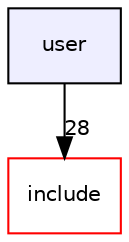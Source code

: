 digraph "/home/alett84/Pids/user" {
  compound=true
  node [ fontsize="10", fontname="Helvetica"];
  edge [ labelfontsize="10", labelfontname="Helvetica"];
  dir_111cd2f11cffd6d6d28d89ee0389ee9e [shape=box, label="user", style="filled", fillcolor="#eeeeff", pencolor="black", URL="dir_111cd2f11cffd6d6d28d89ee0389ee9e.html"];
  dir_d44c64559bbebec7f509842c48db8b23 [shape=box label="include" fillcolor="white" style="filled" color="red" URL="dir_d44c64559bbebec7f509842c48db8b23.html"];
  dir_111cd2f11cffd6d6d28d89ee0389ee9e->dir_d44c64559bbebec7f509842c48db8b23 [headlabel="28", labeldistance=1.5 headhref="dir_000004_000001.html"];
}
